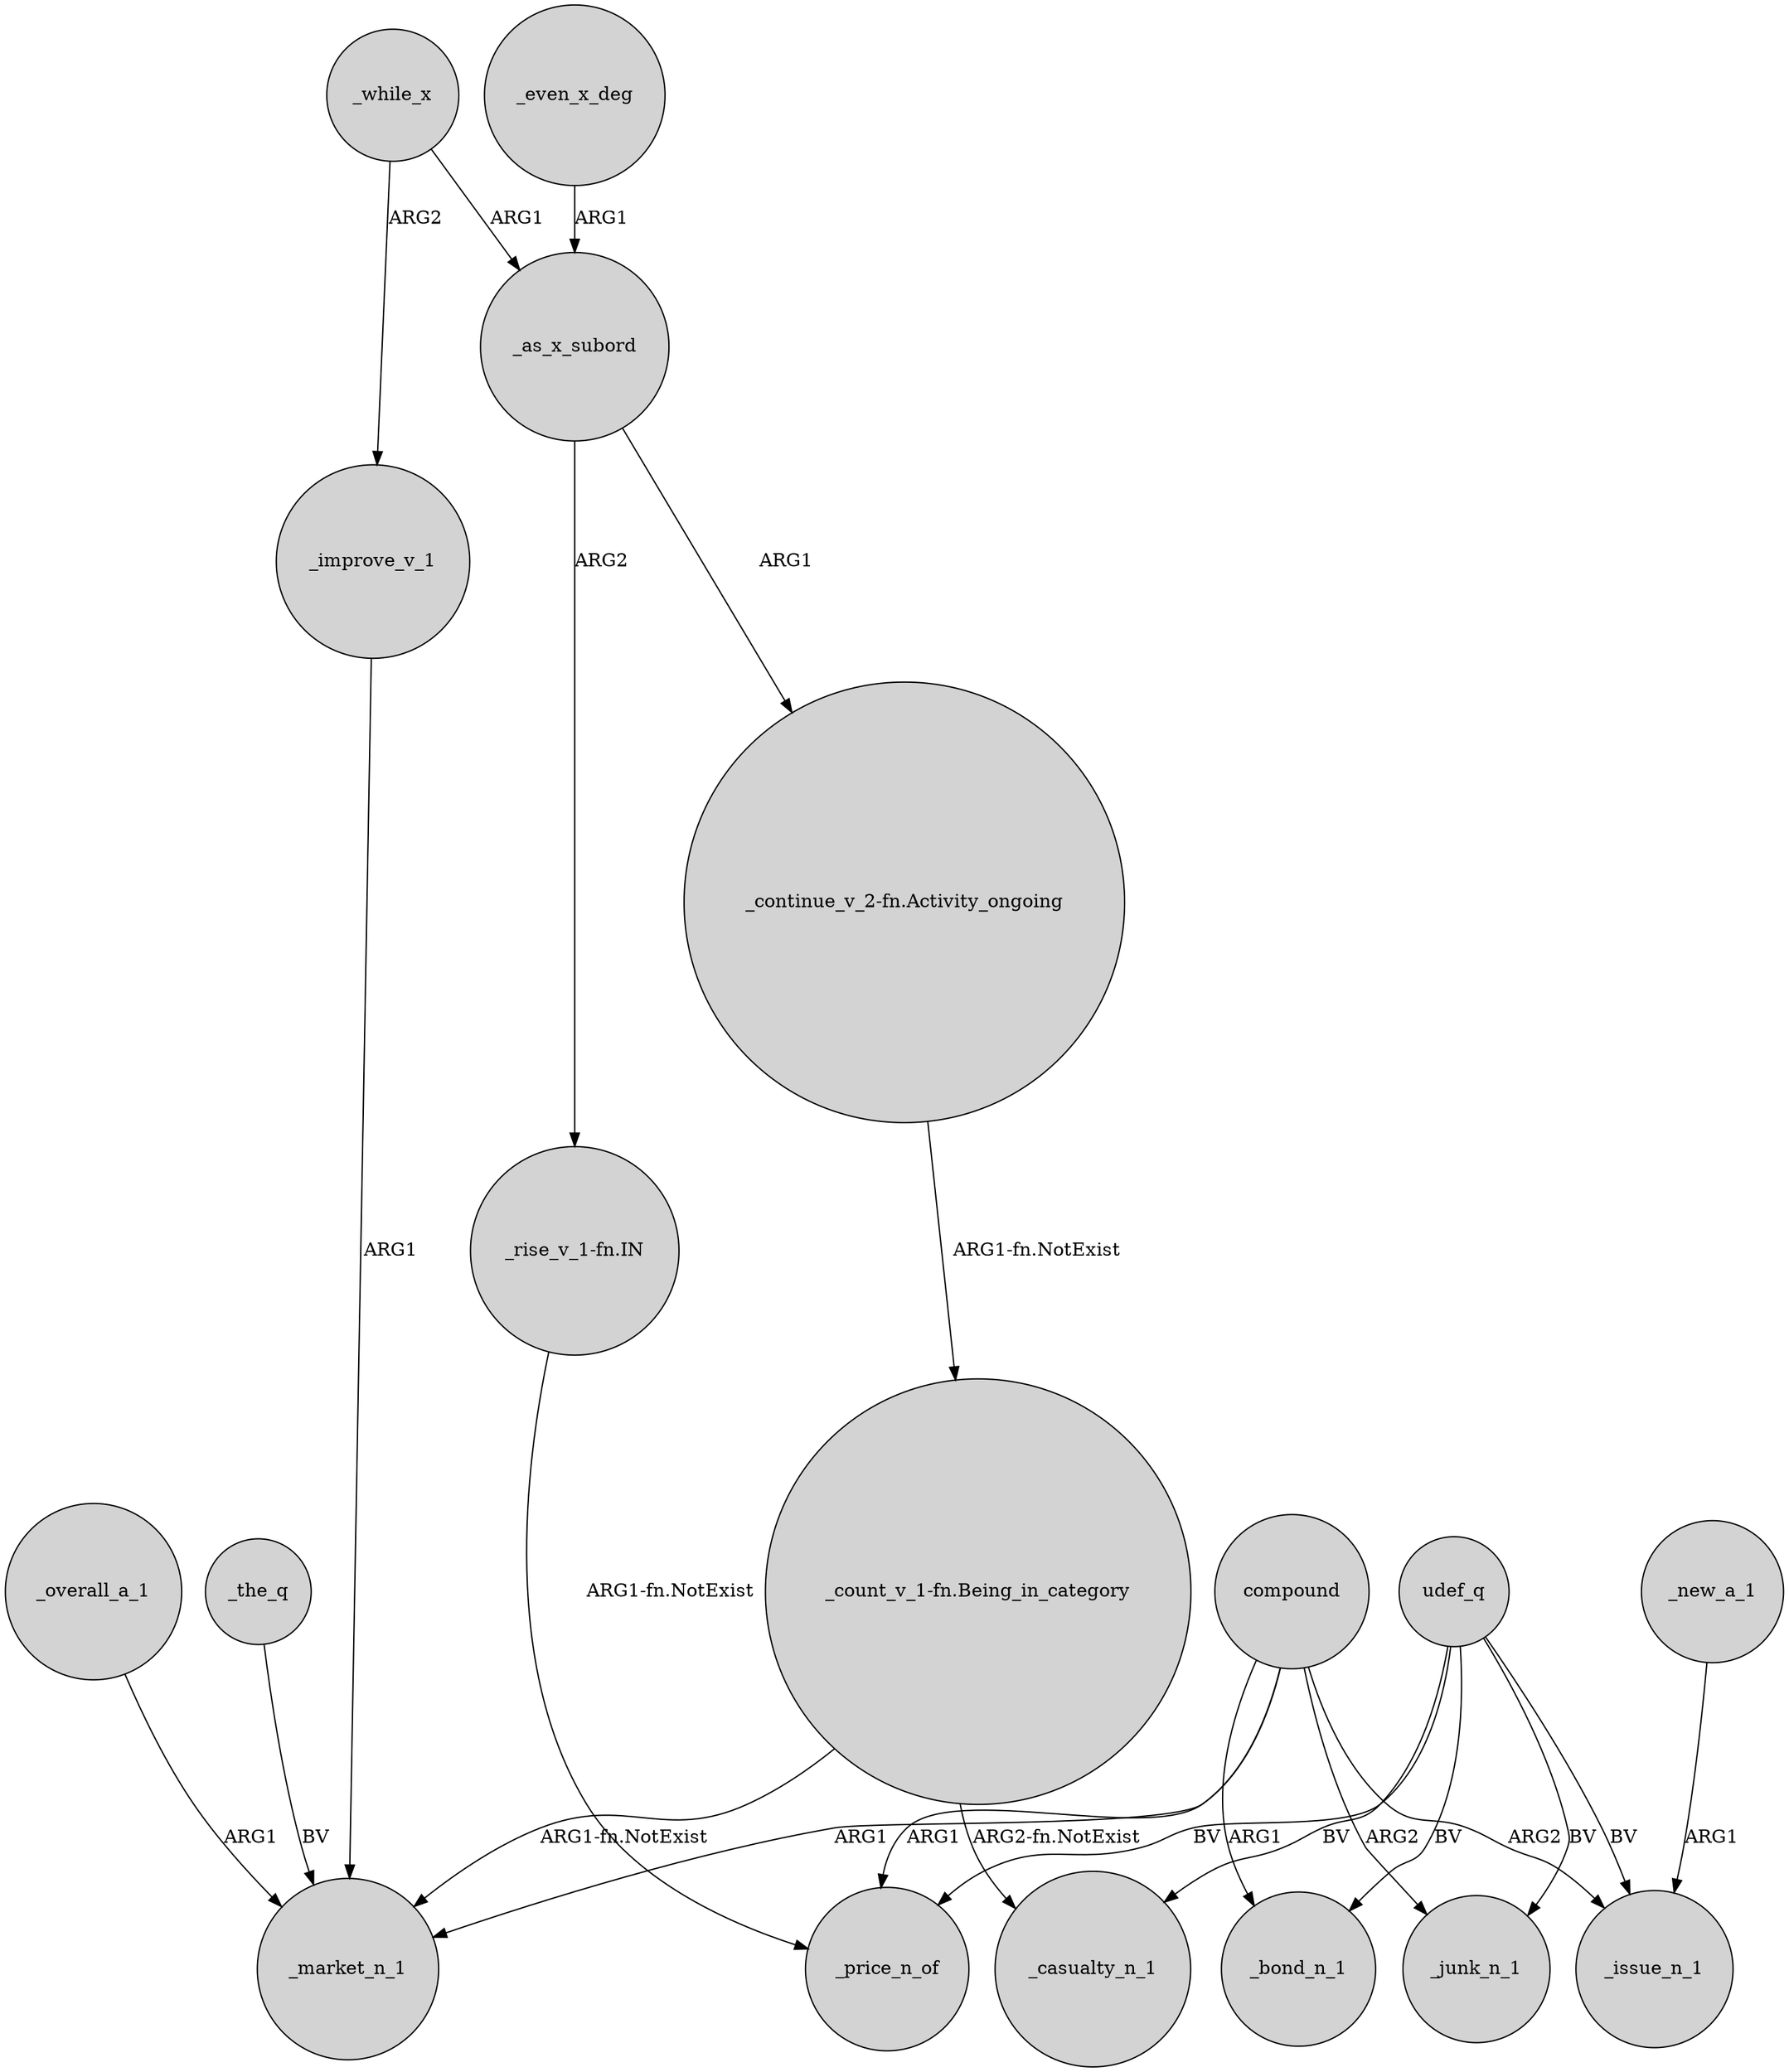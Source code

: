 digraph {
	node [shape=circle style=filled]
	udef_q -> _price_n_of [label=BV]
	"_count_v_1-fn.Being_in_category" -> _casualty_n_1 [label="ARG2-fn.NotExist"]
	"_count_v_1-fn.Being_in_category" -> _market_n_1 [label="ARG1-fn.NotExist"]
	compound -> _bond_n_1 [label=ARG1]
	udef_q -> _casualty_n_1 [label=BV]
	compound -> _junk_n_1 [label=ARG2]
	_improve_v_1 -> _market_n_1 [label=ARG1]
	"_continue_v_2-fn.Activity_ongoing" -> "_count_v_1-fn.Being_in_category" [label="ARG1-fn.NotExist"]
	udef_q -> _junk_n_1 [label=BV]
	_while_x -> _improve_v_1 [label=ARG2]
	udef_q -> _bond_n_1 [label=BV]
	_as_x_subord -> "_continue_v_2-fn.Activity_ongoing" [label=ARG1]
	udef_q -> _issue_n_1 [label=BV]
	_even_x_deg -> _as_x_subord [label=ARG1]
	_overall_a_1 -> _market_n_1 [label=ARG1]
	compound -> _issue_n_1 [label=ARG2]
	compound -> _market_n_1 [label=ARG1]
	compound -> _price_n_of [label=ARG1]
	_while_x -> _as_x_subord [label=ARG1]
	_the_q -> _market_n_1 [label=BV]
	"_rise_v_1-fn.IN" -> _price_n_of [label="ARG1-fn.NotExist"]
	_new_a_1 -> _issue_n_1 [label=ARG1]
	_as_x_subord -> "_rise_v_1-fn.IN" [label=ARG2]
}
